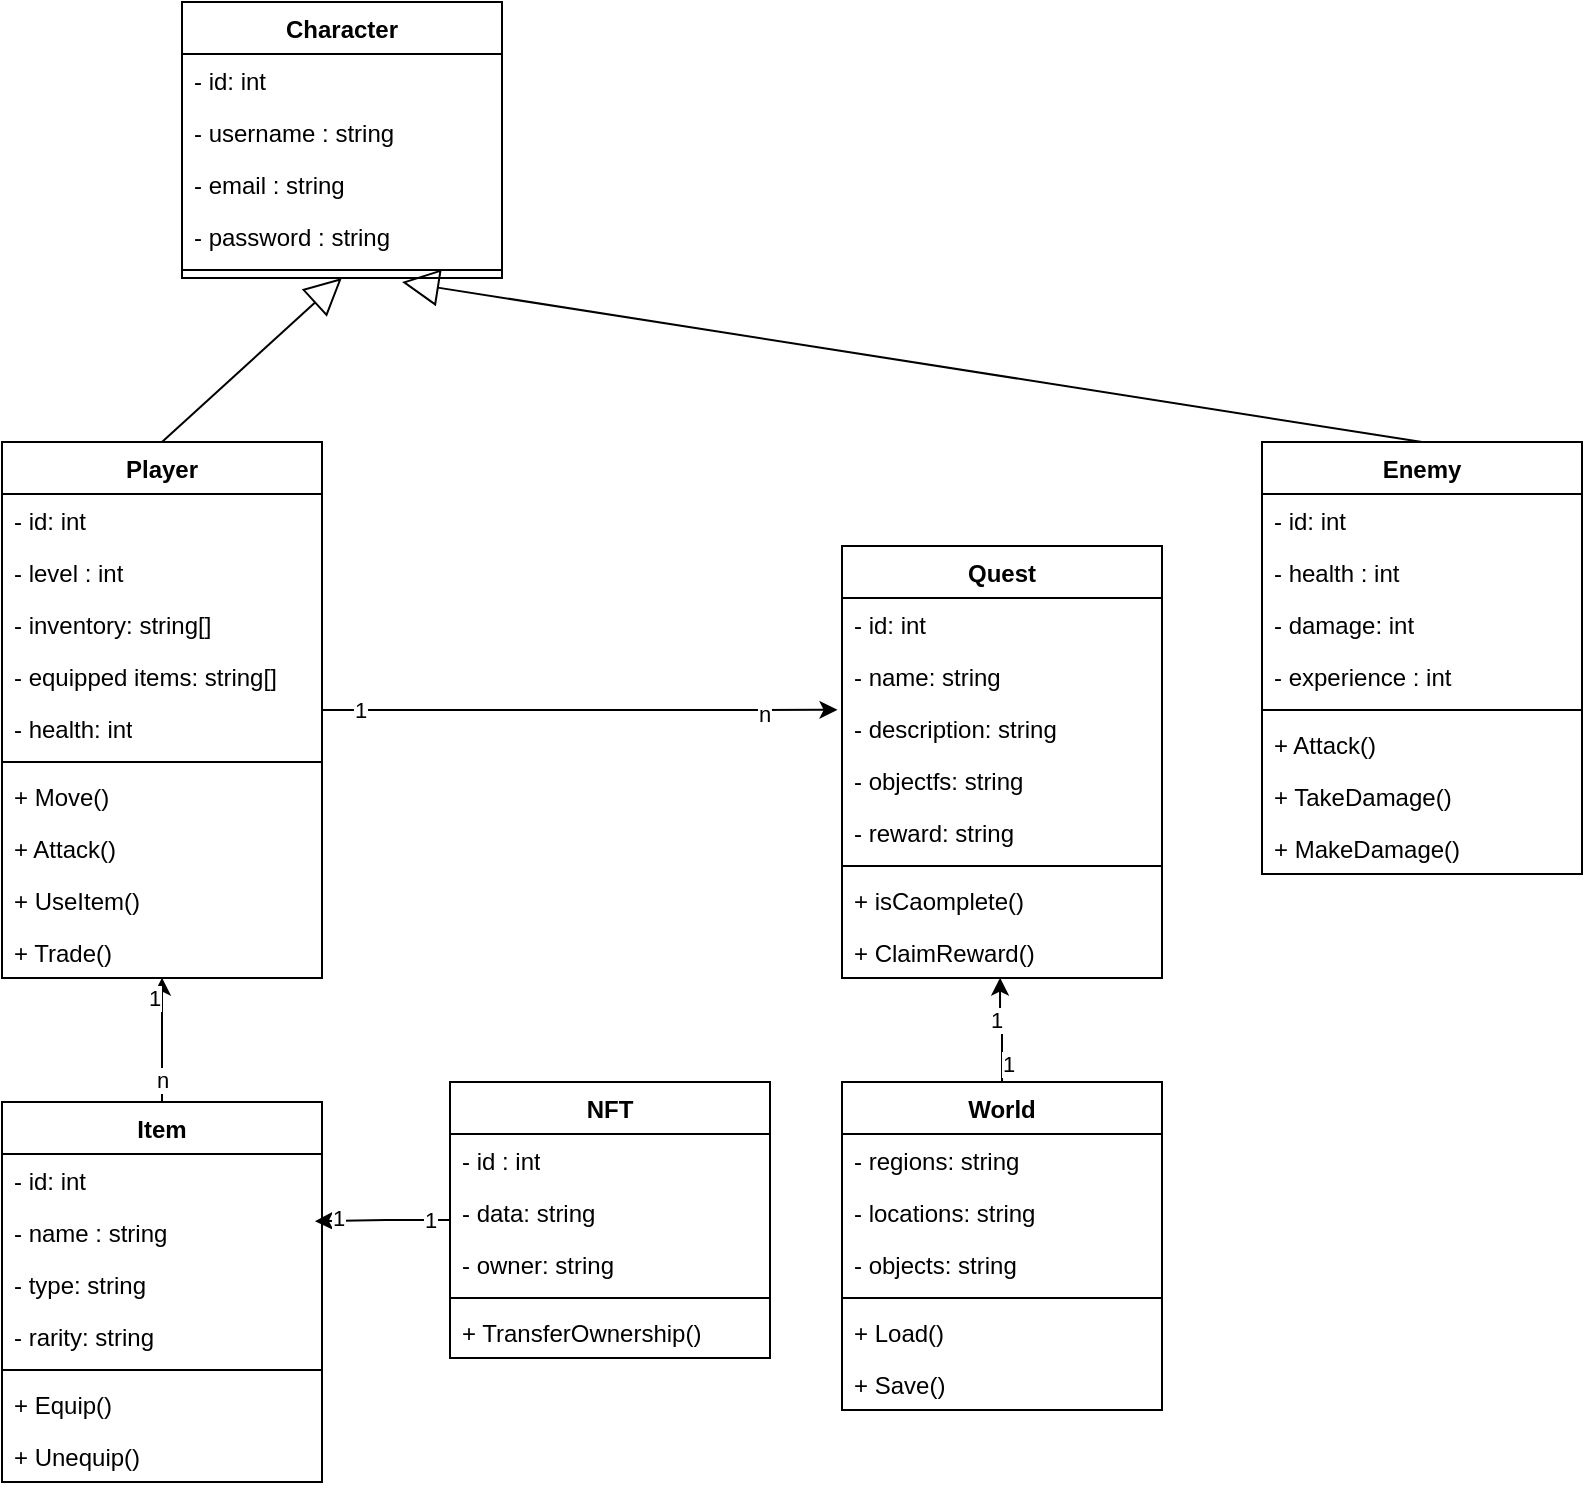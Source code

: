 <mxfile version="24.7.16">
  <diagram name="Page-1" id="3BG2xJTUQSIZZX7BeLj5">
    <mxGraphModel dx="977" dy="420" grid="1" gridSize="10" guides="1" tooltips="1" connect="1" arrows="1" fold="1" page="1" pageScale="1" pageWidth="827" pageHeight="1169" math="0" shadow="0">
      <root>
        <mxCell id="0" />
        <mxCell id="1" parent="0" />
        <mxCell id="uc62u2aPUMkPYH7w2fKz-1" value="Player" style="swimlane;fontStyle=1;align=center;verticalAlign=top;childLayout=stackLayout;horizontal=1;startSize=26;horizontalStack=0;resizeParent=1;resizeParentMax=0;resizeLast=0;collapsible=1;marginBottom=0;whiteSpace=wrap;html=1;" vertex="1" parent="1">
          <mxGeometry x="30" y="220" width="160" height="268" as="geometry">
            <mxRectangle x="50" y="50" width="70" height="30" as="alternateBounds" />
          </mxGeometry>
        </mxCell>
        <mxCell id="uc62u2aPUMkPYH7w2fKz-2" value="- id: int" style="text;strokeColor=none;fillColor=none;align=left;verticalAlign=top;spacingLeft=4;spacingRight=4;overflow=hidden;rotatable=0;points=[[0,0.5],[1,0.5]];portConstraint=eastwest;whiteSpace=wrap;html=1;" vertex="1" parent="uc62u2aPUMkPYH7w2fKz-1">
          <mxGeometry y="26" width="160" height="26" as="geometry" />
        </mxCell>
        <mxCell id="uc62u2aPUMkPYH7w2fKz-5" value="- level : int" style="text;strokeColor=none;fillColor=none;align=left;verticalAlign=top;spacingLeft=4;spacingRight=4;overflow=hidden;rotatable=0;points=[[0,0.5],[1,0.5]];portConstraint=eastwest;whiteSpace=wrap;html=1;" vertex="1" parent="uc62u2aPUMkPYH7w2fKz-1">
          <mxGeometry y="52" width="160" height="26" as="geometry" />
        </mxCell>
        <mxCell id="uc62u2aPUMkPYH7w2fKz-6" value="- inventory: string[]" style="text;strokeColor=none;fillColor=none;align=left;verticalAlign=top;spacingLeft=4;spacingRight=4;overflow=hidden;rotatable=0;points=[[0,0.5],[1,0.5]];portConstraint=eastwest;whiteSpace=wrap;html=1;" vertex="1" parent="uc62u2aPUMkPYH7w2fKz-1">
          <mxGeometry y="78" width="160" height="26" as="geometry" />
        </mxCell>
        <mxCell id="uc62u2aPUMkPYH7w2fKz-8" value="- equipped items: string[]" style="text;strokeColor=none;fillColor=none;align=left;verticalAlign=top;spacingLeft=4;spacingRight=4;overflow=hidden;rotatable=0;points=[[0,0.5],[1,0.5]];portConstraint=eastwest;whiteSpace=wrap;html=1;" vertex="1" parent="uc62u2aPUMkPYH7w2fKz-1">
          <mxGeometry y="104" width="160" height="26" as="geometry" />
        </mxCell>
        <mxCell id="uc62u2aPUMkPYH7w2fKz-7" value="- health: int" style="text;strokeColor=none;fillColor=none;align=left;verticalAlign=top;spacingLeft=4;spacingRight=4;overflow=hidden;rotatable=0;points=[[0,0.5],[1,0.5]];portConstraint=eastwest;whiteSpace=wrap;html=1;" vertex="1" parent="uc62u2aPUMkPYH7w2fKz-1">
          <mxGeometry y="130" width="160" height="26" as="geometry" />
        </mxCell>
        <mxCell id="uc62u2aPUMkPYH7w2fKz-3" value="" style="line;strokeWidth=1;fillColor=none;align=left;verticalAlign=middle;spacingTop=-1;spacingLeft=3;spacingRight=3;rotatable=0;labelPosition=right;points=[];portConstraint=eastwest;strokeColor=inherit;" vertex="1" parent="uc62u2aPUMkPYH7w2fKz-1">
          <mxGeometry y="156" width="160" height="8" as="geometry" />
        </mxCell>
        <mxCell id="uc62u2aPUMkPYH7w2fKz-4" value="+ Move()" style="text;strokeColor=none;fillColor=none;align=left;verticalAlign=top;spacingLeft=4;spacingRight=4;overflow=hidden;rotatable=0;points=[[0,0.5],[1,0.5]];portConstraint=eastwest;whiteSpace=wrap;html=1;" vertex="1" parent="uc62u2aPUMkPYH7w2fKz-1">
          <mxGeometry y="164" width="160" height="26" as="geometry" />
        </mxCell>
        <mxCell id="uc62u2aPUMkPYH7w2fKz-10" value="+ Attack()" style="text;strokeColor=none;fillColor=none;align=left;verticalAlign=top;spacingLeft=4;spacingRight=4;overflow=hidden;rotatable=0;points=[[0,0.5],[1,0.5]];portConstraint=eastwest;whiteSpace=wrap;html=1;" vertex="1" parent="uc62u2aPUMkPYH7w2fKz-1">
          <mxGeometry y="190" width="160" height="26" as="geometry" />
        </mxCell>
        <mxCell id="uc62u2aPUMkPYH7w2fKz-11" value="+ UseItem()" style="text;strokeColor=none;fillColor=none;align=left;verticalAlign=top;spacingLeft=4;spacingRight=4;overflow=hidden;rotatable=0;points=[[0,0.5],[1,0.5]];portConstraint=eastwest;whiteSpace=wrap;html=1;" vertex="1" parent="uc62u2aPUMkPYH7w2fKz-1">
          <mxGeometry y="216" width="160" height="26" as="geometry" />
        </mxCell>
        <mxCell id="uc62u2aPUMkPYH7w2fKz-9" value="+ Trade()" style="text;strokeColor=none;fillColor=none;align=left;verticalAlign=top;spacingLeft=4;spacingRight=4;overflow=hidden;rotatable=0;points=[[0,0.5],[1,0.5]];portConstraint=eastwest;whiteSpace=wrap;html=1;" vertex="1" parent="uc62u2aPUMkPYH7w2fKz-1">
          <mxGeometry y="242" width="160" height="26" as="geometry" />
        </mxCell>
        <mxCell id="uc62u2aPUMkPYH7w2fKz-12" value="Enemy" style="swimlane;fontStyle=1;align=center;verticalAlign=top;childLayout=stackLayout;horizontal=1;startSize=26;horizontalStack=0;resizeParent=1;resizeParentMax=0;resizeLast=0;collapsible=1;marginBottom=0;whiteSpace=wrap;html=1;" vertex="1" parent="1">
          <mxGeometry x="660" y="220" width="160" height="216" as="geometry" />
        </mxCell>
        <mxCell id="uc62u2aPUMkPYH7w2fKz-13" value="- id: int" style="text;strokeColor=none;fillColor=none;align=left;verticalAlign=top;spacingLeft=4;spacingRight=4;overflow=hidden;rotatable=0;points=[[0,0.5],[1,0.5]];portConstraint=eastwest;whiteSpace=wrap;html=1;" vertex="1" parent="uc62u2aPUMkPYH7w2fKz-12">
          <mxGeometry y="26" width="160" height="26" as="geometry" />
        </mxCell>
        <mxCell id="uc62u2aPUMkPYH7w2fKz-16" value="- health : int" style="text;strokeColor=none;fillColor=none;align=left;verticalAlign=top;spacingLeft=4;spacingRight=4;overflow=hidden;rotatable=0;points=[[0,0.5],[1,0.5]];portConstraint=eastwest;whiteSpace=wrap;html=1;" vertex="1" parent="uc62u2aPUMkPYH7w2fKz-12">
          <mxGeometry y="52" width="160" height="26" as="geometry" />
        </mxCell>
        <mxCell id="uc62u2aPUMkPYH7w2fKz-18" value="- damage: int" style="text;strokeColor=none;fillColor=none;align=left;verticalAlign=top;spacingLeft=4;spacingRight=4;overflow=hidden;rotatable=0;points=[[0,0.5],[1,0.5]];portConstraint=eastwest;whiteSpace=wrap;html=1;" vertex="1" parent="uc62u2aPUMkPYH7w2fKz-12">
          <mxGeometry y="78" width="160" height="26" as="geometry" />
        </mxCell>
        <mxCell id="uc62u2aPUMkPYH7w2fKz-17" value="- experience : int" style="text;strokeColor=none;fillColor=none;align=left;verticalAlign=top;spacingLeft=4;spacingRight=4;overflow=hidden;rotatable=0;points=[[0,0.5],[1,0.5]];portConstraint=eastwest;whiteSpace=wrap;html=1;" vertex="1" parent="uc62u2aPUMkPYH7w2fKz-12">
          <mxGeometry y="104" width="160" height="26" as="geometry" />
        </mxCell>
        <mxCell id="uc62u2aPUMkPYH7w2fKz-14" value="" style="line;strokeWidth=1;fillColor=none;align=left;verticalAlign=middle;spacingTop=-1;spacingLeft=3;spacingRight=3;rotatable=0;labelPosition=right;points=[];portConstraint=eastwest;strokeColor=inherit;" vertex="1" parent="uc62u2aPUMkPYH7w2fKz-12">
          <mxGeometry y="130" width="160" height="8" as="geometry" />
        </mxCell>
        <mxCell id="uc62u2aPUMkPYH7w2fKz-15" value="+ Attack()" style="text;strokeColor=none;fillColor=none;align=left;verticalAlign=top;spacingLeft=4;spacingRight=4;overflow=hidden;rotatable=0;points=[[0,0.5],[1,0.5]];portConstraint=eastwest;whiteSpace=wrap;html=1;" vertex="1" parent="uc62u2aPUMkPYH7w2fKz-12">
          <mxGeometry y="138" width="160" height="26" as="geometry" />
        </mxCell>
        <mxCell id="uc62u2aPUMkPYH7w2fKz-20" value="+ TakeDamage()" style="text;strokeColor=none;fillColor=none;align=left;verticalAlign=top;spacingLeft=4;spacingRight=4;overflow=hidden;rotatable=0;points=[[0,0.5],[1,0.5]];portConstraint=eastwest;whiteSpace=wrap;html=1;" vertex="1" parent="uc62u2aPUMkPYH7w2fKz-12">
          <mxGeometry y="164" width="160" height="26" as="geometry" />
        </mxCell>
        <mxCell id="uc62u2aPUMkPYH7w2fKz-19" value="+ MakeDamage()" style="text;strokeColor=none;fillColor=none;align=left;verticalAlign=top;spacingLeft=4;spacingRight=4;overflow=hidden;rotatable=0;points=[[0,0.5],[1,0.5]];portConstraint=eastwest;whiteSpace=wrap;html=1;" vertex="1" parent="uc62u2aPUMkPYH7w2fKz-12">
          <mxGeometry y="190" width="160" height="26" as="geometry" />
        </mxCell>
        <mxCell id="uc62u2aPUMkPYH7w2fKz-21" value="Item" style="swimlane;fontStyle=1;align=center;verticalAlign=top;childLayout=stackLayout;horizontal=1;startSize=26;horizontalStack=0;resizeParent=1;resizeParentMax=0;resizeLast=0;collapsible=1;marginBottom=0;whiteSpace=wrap;html=1;" vertex="1" parent="1">
          <mxGeometry x="30" y="550" width="160" height="190" as="geometry" />
        </mxCell>
        <mxCell id="uc62u2aPUMkPYH7w2fKz-22" value="- id: int" style="text;strokeColor=none;fillColor=none;align=left;verticalAlign=top;spacingLeft=4;spacingRight=4;overflow=hidden;rotatable=0;points=[[0,0.5],[1,0.5]];portConstraint=eastwest;whiteSpace=wrap;html=1;" vertex="1" parent="uc62u2aPUMkPYH7w2fKz-21">
          <mxGeometry y="26" width="160" height="26" as="geometry" />
        </mxCell>
        <mxCell id="uc62u2aPUMkPYH7w2fKz-27" value="- name : string" style="text;strokeColor=none;fillColor=none;align=left;verticalAlign=top;spacingLeft=4;spacingRight=4;overflow=hidden;rotatable=0;points=[[0,0.5],[1,0.5]];portConstraint=eastwest;whiteSpace=wrap;html=1;" vertex="1" parent="uc62u2aPUMkPYH7w2fKz-21">
          <mxGeometry y="52" width="160" height="26" as="geometry" />
        </mxCell>
        <mxCell id="uc62u2aPUMkPYH7w2fKz-25" value="- type: string" style="text;strokeColor=none;fillColor=none;align=left;verticalAlign=top;spacingLeft=4;spacingRight=4;overflow=hidden;rotatable=0;points=[[0,0.5],[1,0.5]];portConstraint=eastwest;whiteSpace=wrap;html=1;" vertex="1" parent="uc62u2aPUMkPYH7w2fKz-21">
          <mxGeometry y="78" width="160" height="26" as="geometry" />
        </mxCell>
        <mxCell id="uc62u2aPUMkPYH7w2fKz-26" value="- rarity: string" style="text;strokeColor=none;fillColor=none;align=left;verticalAlign=top;spacingLeft=4;spacingRight=4;overflow=hidden;rotatable=0;points=[[0,0.5],[1,0.5]];portConstraint=eastwest;whiteSpace=wrap;html=1;" vertex="1" parent="uc62u2aPUMkPYH7w2fKz-21">
          <mxGeometry y="104" width="160" height="26" as="geometry" />
        </mxCell>
        <mxCell id="uc62u2aPUMkPYH7w2fKz-23" value="" style="line;strokeWidth=1;fillColor=none;align=left;verticalAlign=middle;spacingTop=-1;spacingLeft=3;spacingRight=3;rotatable=0;labelPosition=right;points=[];portConstraint=eastwest;strokeColor=inherit;" vertex="1" parent="uc62u2aPUMkPYH7w2fKz-21">
          <mxGeometry y="130" width="160" height="8" as="geometry" />
        </mxCell>
        <mxCell id="uc62u2aPUMkPYH7w2fKz-28" value="+ Equip()" style="text;strokeColor=none;fillColor=none;align=left;verticalAlign=top;spacingLeft=4;spacingRight=4;overflow=hidden;rotatable=0;points=[[0,0.5],[1,0.5]];portConstraint=eastwest;whiteSpace=wrap;html=1;" vertex="1" parent="uc62u2aPUMkPYH7w2fKz-21">
          <mxGeometry y="138" width="160" height="26" as="geometry" />
        </mxCell>
        <mxCell id="uc62u2aPUMkPYH7w2fKz-24" value="+ Unequip()" style="text;strokeColor=none;fillColor=none;align=left;verticalAlign=top;spacingLeft=4;spacingRight=4;overflow=hidden;rotatable=0;points=[[0,0.5],[1,0.5]];portConstraint=eastwest;whiteSpace=wrap;html=1;" vertex="1" parent="uc62u2aPUMkPYH7w2fKz-21">
          <mxGeometry y="164" width="160" height="26" as="geometry" />
        </mxCell>
        <mxCell id="uc62u2aPUMkPYH7w2fKz-29" value="Quest" style="swimlane;fontStyle=1;align=center;verticalAlign=top;childLayout=stackLayout;horizontal=1;startSize=26;horizontalStack=0;resizeParent=1;resizeParentMax=0;resizeLast=0;collapsible=1;marginBottom=0;whiteSpace=wrap;html=1;" vertex="1" parent="1">
          <mxGeometry x="450" y="272" width="160" height="216" as="geometry" />
        </mxCell>
        <mxCell id="uc62u2aPUMkPYH7w2fKz-30" value="- id: int" style="text;strokeColor=none;fillColor=none;align=left;verticalAlign=top;spacingLeft=4;spacingRight=4;overflow=hidden;rotatable=0;points=[[0,0.5],[1,0.5]];portConstraint=eastwest;whiteSpace=wrap;html=1;" vertex="1" parent="uc62u2aPUMkPYH7w2fKz-29">
          <mxGeometry y="26" width="160" height="26" as="geometry" />
        </mxCell>
        <mxCell id="uc62u2aPUMkPYH7w2fKz-37" value="- name: string" style="text;strokeColor=none;fillColor=none;align=left;verticalAlign=top;spacingLeft=4;spacingRight=4;overflow=hidden;rotatable=0;points=[[0,0.5],[1,0.5]];portConstraint=eastwest;whiteSpace=wrap;html=1;" vertex="1" parent="uc62u2aPUMkPYH7w2fKz-29">
          <mxGeometry y="52" width="160" height="26" as="geometry" />
        </mxCell>
        <mxCell id="uc62u2aPUMkPYH7w2fKz-40" value="- description: string" style="text;strokeColor=none;fillColor=none;align=left;verticalAlign=top;spacingLeft=4;spacingRight=4;overflow=hidden;rotatable=0;points=[[0,0.5],[1,0.5]];portConstraint=eastwest;whiteSpace=wrap;html=1;" vertex="1" parent="uc62u2aPUMkPYH7w2fKz-29">
          <mxGeometry y="78" width="160" height="26" as="geometry" />
        </mxCell>
        <mxCell id="uc62u2aPUMkPYH7w2fKz-39" value="- objectfs: string" style="text;strokeColor=none;fillColor=none;align=left;verticalAlign=top;spacingLeft=4;spacingRight=4;overflow=hidden;rotatable=0;points=[[0,0.5],[1,0.5]];portConstraint=eastwest;whiteSpace=wrap;html=1;" vertex="1" parent="uc62u2aPUMkPYH7w2fKz-29">
          <mxGeometry y="104" width="160" height="26" as="geometry" />
        </mxCell>
        <mxCell id="uc62u2aPUMkPYH7w2fKz-38" value="- reward: string" style="text;strokeColor=none;fillColor=none;align=left;verticalAlign=top;spacingLeft=4;spacingRight=4;overflow=hidden;rotatable=0;points=[[0,0.5],[1,0.5]];portConstraint=eastwest;whiteSpace=wrap;html=1;" vertex="1" parent="uc62u2aPUMkPYH7w2fKz-29">
          <mxGeometry y="130" width="160" height="26" as="geometry" />
        </mxCell>
        <mxCell id="uc62u2aPUMkPYH7w2fKz-31" value="" style="line;strokeWidth=1;fillColor=none;align=left;verticalAlign=middle;spacingTop=-1;spacingLeft=3;spacingRight=3;rotatable=0;labelPosition=right;points=[];portConstraint=eastwest;strokeColor=inherit;" vertex="1" parent="uc62u2aPUMkPYH7w2fKz-29">
          <mxGeometry y="156" width="160" height="8" as="geometry" />
        </mxCell>
        <mxCell id="uc62u2aPUMkPYH7w2fKz-41" value="+ isCaomplete()" style="text;strokeColor=none;fillColor=none;align=left;verticalAlign=top;spacingLeft=4;spacingRight=4;overflow=hidden;rotatable=0;points=[[0,0.5],[1,0.5]];portConstraint=eastwest;whiteSpace=wrap;html=1;" vertex="1" parent="uc62u2aPUMkPYH7w2fKz-29">
          <mxGeometry y="164" width="160" height="26" as="geometry" />
        </mxCell>
        <mxCell id="uc62u2aPUMkPYH7w2fKz-32" value="+ ClaimReward()" style="text;strokeColor=none;fillColor=none;align=left;verticalAlign=top;spacingLeft=4;spacingRight=4;overflow=hidden;rotatable=0;points=[[0,0.5],[1,0.5]];portConstraint=eastwest;whiteSpace=wrap;html=1;" vertex="1" parent="uc62u2aPUMkPYH7w2fKz-29">
          <mxGeometry y="190" width="160" height="26" as="geometry" />
        </mxCell>
        <mxCell id="uc62u2aPUMkPYH7w2fKz-42" value="NFT" style="swimlane;fontStyle=1;align=center;verticalAlign=top;childLayout=stackLayout;horizontal=1;startSize=26;horizontalStack=0;resizeParent=1;resizeParentMax=0;resizeLast=0;collapsible=1;marginBottom=0;whiteSpace=wrap;html=1;" vertex="1" parent="1">
          <mxGeometry x="254" y="540" width="160" height="138" as="geometry" />
        </mxCell>
        <mxCell id="uc62u2aPUMkPYH7w2fKz-43" value="- id : int" style="text;strokeColor=none;fillColor=none;align=left;verticalAlign=top;spacingLeft=4;spacingRight=4;overflow=hidden;rotatable=0;points=[[0,0.5],[1,0.5]];portConstraint=eastwest;whiteSpace=wrap;html=1;" vertex="1" parent="uc62u2aPUMkPYH7w2fKz-42">
          <mxGeometry y="26" width="160" height="26" as="geometry" />
        </mxCell>
        <mxCell id="uc62u2aPUMkPYH7w2fKz-47" value="- data: string" style="text;strokeColor=none;fillColor=none;align=left;verticalAlign=top;spacingLeft=4;spacingRight=4;overflow=hidden;rotatable=0;points=[[0,0.5],[1,0.5]];portConstraint=eastwest;whiteSpace=wrap;html=1;" vertex="1" parent="uc62u2aPUMkPYH7w2fKz-42">
          <mxGeometry y="52" width="160" height="26" as="geometry" />
        </mxCell>
        <mxCell id="uc62u2aPUMkPYH7w2fKz-46" value="- owner: string" style="text;strokeColor=none;fillColor=none;align=left;verticalAlign=top;spacingLeft=4;spacingRight=4;overflow=hidden;rotatable=0;points=[[0,0.5],[1,0.5]];portConstraint=eastwest;whiteSpace=wrap;html=1;" vertex="1" parent="uc62u2aPUMkPYH7w2fKz-42">
          <mxGeometry y="78" width="160" height="26" as="geometry" />
        </mxCell>
        <mxCell id="uc62u2aPUMkPYH7w2fKz-44" value="" style="line;strokeWidth=1;fillColor=none;align=left;verticalAlign=middle;spacingTop=-1;spacingLeft=3;spacingRight=3;rotatable=0;labelPosition=right;points=[];portConstraint=eastwest;strokeColor=inherit;" vertex="1" parent="uc62u2aPUMkPYH7w2fKz-42">
          <mxGeometry y="104" width="160" height="8" as="geometry" />
        </mxCell>
        <mxCell id="uc62u2aPUMkPYH7w2fKz-45" value="+ TransferOwnership()" style="text;strokeColor=none;fillColor=none;align=left;verticalAlign=top;spacingLeft=4;spacingRight=4;overflow=hidden;rotatable=0;points=[[0,0.5],[1,0.5]];portConstraint=eastwest;whiteSpace=wrap;html=1;" vertex="1" parent="uc62u2aPUMkPYH7w2fKz-42">
          <mxGeometry y="112" width="160" height="26" as="geometry" />
        </mxCell>
        <mxCell id="uc62u2aPUMkPYH7w2fKz-48" value="World" style="swimlane;fontStyle=1;align=center;verticalAlign=top;childLayout=stackLayout;horizontal=1;startSize=26;horizontalStack=0;resizeParent=1;resizeParentMax=0;resizeLast=0;collapsible=1;marginBottom=0;whiteSpace=wrap;html=1;" vertex="1" parent="1">
          <mxGeometry x="450" y="540" width="160" height="164" as="geometry" />
        </mxCell>
        <mxCell id="uc62u2aPUMkPYH7w2fKz-49" value="- regions: string" style="text;strokeColor=none;fillColor=none;align=left;verticalAlign=top;spacingLeft=4;spacingRight=4;overflow=hidden;rotatable=0;points=[[0,0.5],[1,0.5]];portConstraint=eastwest;whiteSpace=wrap;html=1;" vertex="1" parent="uc62u2aPUMkPYH7w2fKz-48">
          <mxGeometry y="26" width="160" height="26" as="geometry" />
        </mxCell>
        <mxCell id="uc62u2aPUMkPYH7w2fKz-52" value="- locations: string" style="text;strokeColor=none;fillColor=none;align=left;verticalAlign=top;spacingLeft=4;spacingRight=4;overflow=hidden;rotatable=0;points=[[0,0.5],[1,0.5]];portConstraint=eastwest;whiteSpace=wrap;html=1;" vertex="1" parent="uc62u2aPUMkPYH7w2fKz-48">
          <mxGeometry y="52" width="160" height="26" as="geometry" />
        </mxCell>
        <mxCell id="uc62u2aPUMkPYH7w2fKz-53" value="- objects: string" style="text;strokeColor=none;fillColor=none;align=left;verticalAlign=top;spacingLeft=4;spacingRight=4;overflow=hidden;rotatable=0;points=[[0,0.5],[1,0.5]];portConstraint=eastwest;whiteSpace=wrap;html=1;" vertex="1" parent="uc62u2aPUMkPYH7w2fKz-48">
          <mxGeometry y="78" width="160" height="26" as="geometry" />
        </mxCell>
        <mxCell id="uc62u2aPUMkPYH7w2fKz-50" value="" style="line;strokeWidth=1;fillColor=none;align=left;verticalAlign=middle;spacingTop=-1;spacingLeft=3;spacingRight=3;rotatable=0;labelPosition=right;points=[];portConstraint=eastwest;strokeColor=inherit;" vertex="1" parent="uc62u2aPUMkPYH7w2fKz-48">
          <mxGeometry y="104" width="160" height="8" as="geometry" />
        </mxCell>
        <mxCell id="uc62u2aPUMkPYH7w2fKz-54" value="+ Load()" style="text;strokeColor=none;fillColor=none;align=left;verticalAlign=top;spacingLeft=4;spacingRight=4;overflow=hidden;rotatable=0;points=[[0,0.5],[1,0.5]];portConstraint=eastwest;whiteSpace=wrap;html=1;" vertex="1" parent="uc62u2aPUMkPYH7w2fKz-48">
          <mxGeometry y="112" width="160" height="26" as="geometry" />
        </mxCell>
        <mxCell id="uc62u2aPUMkPYH7w2fKz-51" value="+ Save()" style="text;strokeColor=none;fillColor=none;align=left;verticalAlign=top;spacingLeft=4;spacingRight=4;overflow=hidden;rotatable=0;points=[[0,0.5],[1,0.5]];portConstraint=eastwest;whiteSpace=wrap;html=1;" vertex="1" parent="uc62u2aPUMkPYH7w2fKz-48">
          <mxGeometry y="138" width="160" height="26" as="geometry" />
        </mxCell>
        <mxCell id="uc62u2aPUMkPYH7w2fKz-55" value="Character" style="swimlane;fontStyle=1;align=center;verticalAlign=top;childLayout=stackLayout;horizontal=1;startSize=26;horizontalStack=0;resizeParent=1;resizeParentMax=0;resizeLast=0;collapsible=1;marginBottom=0;whiteSpace=wrap;html=1;" vertex="1" parent="1">
          <mxGeometry x="120" width="160" height="138" as="geometry" />
        </mxCell>
        <mxCell id="uc62u2aPUMkPYH7w2fKz-56" value="- id: int" style="text;strokeColor=none;fillColor=none;align=left;verticalAlign=top;spacingLeft=4;spacingRight=4;overflow=hidden;rotatable=0;points=[[0,0.5],[1,0.5]];portConstraint=eastwest;whiteSpace=wrap;html=1;" vertex="1" parent="uc62u2aPUMkPYH7w2fKz-55">
          <mxGeometry y="26" width="160" height="26" as="geometry" />
        </mxCell>
        <mxCell id="uc62u2aPUMkPYH7w2fKz-59" value="- username : string" style="text;strokeColor=none;fillColor=none;align=left;verticalAlign=top;spacingLeft=4;spacingRight=4;overflow=hidden;rotatable=0;points=[[0,0.5],[1,0.5]];portConstraint=eastwest;whiteSpace=wrap;html=1;" vertex="1" parent="uc62u2aPUMkPYH7w2fKz-55">
          <mxGeometry y="52" width="160" height="26" as="geometry" />
        </mxCell>
        <mxCell id="uc62u2aPUMkPYH7w2fKz-61" value="- email : string" style="text;strokeColor=none;fillColor=none;align=left;verticalAlign=top;spacingLeft=4;spacingRight=4;overflow=hidden;rotatable=0;points=[[0,0.5],[1,0.5]];portConstraint=eastwest;whiteSpace=wrap;html=1;" vertex="1" parent="uc62u2aPUMkPYH7w2fKz-55">
          <mxGeometry y="78" width="160" height="26" as="geometry" />
        </mxCell>
        <mxCell id="uc62u2aPUMkPYH7w2fKz-60" value="- password : string" style="text;strokeColor=none;fillColor=none;align=left;verticalAlign=top;spacingLeft=4;spacingRight=4;overflow=hidden;rotatable=0;points=[[0,0.5],[1,0.5]];portConstraint=eastwest;whiteSpace=wrap;html=1;" vertex="1" parent="uc62u2aPUMkPYH7w2fKz-55">
          <mxGeometry y="104" width="160" height="26" as="geometry" />
        </mxCell>
        <mxCell id="uc62u2aPUMkPYH7w2fKz-57" value="" style="line;strokeWidth=1;fillColor=none;align=left;verticalAlign=middle;spacingTop=-1;spacingLeft=3;spacingRight=3;rotatable=0;labelPosition=right;points=[];portConstraint=eastwest;strokeColor=inherit;" vertex="1" parent="uc62u2aPUMkPYH7w2fKz-55">
          <mxGeometry y="130" width="160" height="8" as="geometry" />
        </mxCell>
        <mxCell id="uc62u2aPUMkPYH7w2fKz-63" value="" style="endArrow=block;endSize=16;endFill=0;html=1;rounded=0;exitX=0.5;exitY=0;exitDx=0;exitDy=0;entryX=0.502;entryY=1.017;entryDx=0;entryDy=0;entryPerimeter=0;" edge="1" parent="1" source="uc62u2aPUMkPYH7w2fKz-1">
          <mxGeometry width="160" relative="1" as="geometry">
            <mxPoint x="120.0" y="227.56" as="sourcePoint" />
            <mxPoint x="199.92" y="138.002" as="targetPoint" />
          </mxGeometry>
        </mxCell>
        <mxCell id="uc62u2aPUMkPYH7w2fKz-64" value="" style="endArrow=block;endSize=16;endFill=0;html=1;rounded=0;exitX=0.5;exitY=0;exitDx=0;exitDy=0;" edge="1" parent="1" source="uc62u2aPUMkPYH7w2fKz-12">
          <mxGeometry width="160" relative="1" as="geometry">
            <mxPoint x="130" y="230" as="sourcePoint" />
            <mxPoint x="230" y="140" as="targetPoint" />
          </mxGeometry>
        </mxCell>
        <mxCell id="uc62u2aPUMkPYH7w2fKz-65" style="edgeStyle=orthogonalEdgeStyle;rounded=0;orthogonalLoop=1;jettySize=auto;html=1;entryX=0.5;entryY=0.993;entryDx=0;entryDy=0;entryPerimeter=0;" edge="1" parent="1" source="uc62u2aPUMkPYH7w2fKz-21" target="uc62u2aPUMkPYH7w2fKz-9">
          <mxGeometry relative="1" as="geometry" />
        </mxCell>
        <mxCell id="uc62u2aPUMkPYH7w2fKz-66" value="1" style="edgeLabel;html=1;align=center;verticalAlign=middle;resizable=0;points=[];" vertex="1" connectable="0" parent="uc62u2aPUMkPYH7w2fKz-65">
          <mxGeometry x="0.692" y="4" relative="1" as="geometry">
            <mxPoint as="offset" />
          </mxGeometry>
        </mxCell>
        <mxCell id="uc62u2aPUMkPYH7w2fKz-67" value="n" style="edgeLabel;html=1;align=center;verticalAlign=middle;resizable=0;points=[];" vertex="1" connectable="0" parent="uc62u2aPUMkPYH7w2fKz-65">
          <mxGeometry x="-0.65" relative="1" as="geometry">
            <mxPoint as="offset" />
          </mxGeometry>
        </mxCell>
        <mxCell id="uc62u2aPUMkPYH7w2fKz-68" style="edgeStyle=orthogonalEdgeStyle;rounded=0;orthogonalLoop=1;jettySize=auto;html=1;entryX=0.978;entryY=0.291;entryDx=0;entryDy=0;entryPerimeter=0;" edge="1" parent="1" source="uc62u2aPUMkPYH7w2fKz-42" target="uc62u2aPUMkPYH7w2fKz-27">
          <mxGeometry relative="1" as="geometry" />
        </mxCell>
        <mxCell id="uc62u2aPUMkPYH7w2fKz-69" value="1" style="edgeLabel;html=1;align=center;verticalAlign=middle;resizable=0;points=[];" vertex="1" connectable="0" parent="uc62u2aPUMkPYH7w2fKz-68">
          <mxGeometry x="-0.712" relative="1" as="geometry">
            <mxPoint as="offset" />
          </mxGeometry>
        </mxCell>
        <mxCell id="uc62u2aPUMkPYH7w2fKz-70" value="1" style="edgeLabel;html=1;align=center;verticalAlign=middle;resizable=0;points=[];" vertex="1" connectable="0" parent="uc62u2aPUMkPYH7w2fKz-68">
          <mxGeometry x="0.667" y="-2" relative="1" as="geometry">
            <mxPoint as="offset" />
          </mxGeometry>
        </mxCell>
        <mxCell id="uc62u2aPUMkPYH7w2fKz-71" style="edgeStyle=orthogonalEdgeStyle;rounded=0;orthogonalLoop=1;jettySize=auto;html=1;entryX=-0.014;entryY=0.151;entryDx=0;entryDy=0;entryPerimeter=0;" edge="1" parent="1" source="uc62u2aPUMkPYH7w2fKz-1" target="uc62u2aPUMkPYH7w2fKz-40">
          <mxGeometry relative="1" as="geometry" />
        </mxCell>
        <mxCell id="uc62u2aPUMkPYH7w2fKz-72" value="1" style="edgeLabel;html=1;align=center;verticalAlign=middle;resizable=0;points=[];" vertex="1" connectable="0" parent="uc62u2aPUMkPYH7w2fKz-71">
          <mxGeometry x="-0.856" relative="1" as="geometry">
            <mxPoint as="offset" />
          </mxGeometry>
        </mxCell>
        <mxCell id="uc62u2aPUMkPYH7w2fKz-73" value="n" style="edgeLabel;html=1;align=center;verticalAlign=middle;resizable=0;points=[];" vertex="1" connectable="0" parent="uc62u2aPUMkPYH7w2fKz-71">
          <mxGeometry x="0.713" y="-2" relative="1" as="geometry">
            <mxPoint as="offset" />
          </mxGeometry>
        </mxCell>
        <mxCell id="uc62u2aPUMkPYH7w2fKz-74" style="edgeStyle=orthogonalEdgeStyle;rounded=0;orthogonalLoop=1;jettySize=auto;html=1;entryX=0.494;entryY=0.993;entryDx=0;entryDy=0;entryPerimeter=0;" edge="1" parent="1" source="uc62u2aPUMkPYH7w2fKz-48" target="uc62u2aPUMkPYH7w2fKz-32">
          <mxGeometry relative="1" as="geometry" />
        </mxCell>
        <mxCell id="uc62u2aPUMkPYH7w2fKz-75" value="1" style="edgeLabel;html=1;align=center;verticalAlign=middle;resizable=0;points=[];" vertex="1" connectable="0" parent="uc62u2aPUMkPYH7w2fKz-74">
          <mxGeometry x="0.221" y="2" relative="1" as="geometry">
            <mxPoint as="offset" />
          </mxGeometry>
        </mxCell>
        <mxCell id="uc62u2aPUMkPYH7w2fKz-76" value="1" style="edgeLabel;html=1;align=center;verticalAlign=middle;resizable=0;points=[];" vertex="1" connectable="0" parent="uc62u2aPUMkPYH7w2fKz-74">
          <mxGeometry x="-0.641" y="-3" relative="1" as="geometry">
            <mxPoint as="offset" />
          </mxGeometry>
        </mxCell>
      </root>
    </mxGraphModel>
  </diagram>
</mxfile>
